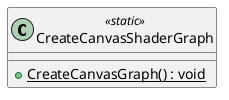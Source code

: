@startuml
class CreateCanvasShaderGraph <<static>> {
    + {static} CreateCanvasGraph() : void
}
@enduml
